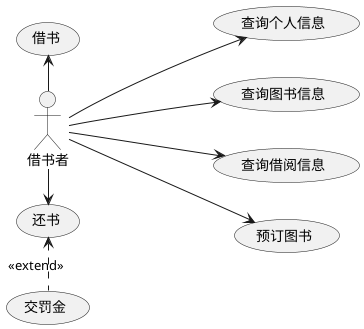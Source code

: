 @startuml
left to right direction
借书者--->(查询个人信息)
借书者--->(查询图书信息)
借书者--->(查询借阅信息)
借书者--->(预订图书)
借书者-left-->(借书)
借书者-right-->(还书)
(还书)<.(交罚金):<<extend>>
@enduml